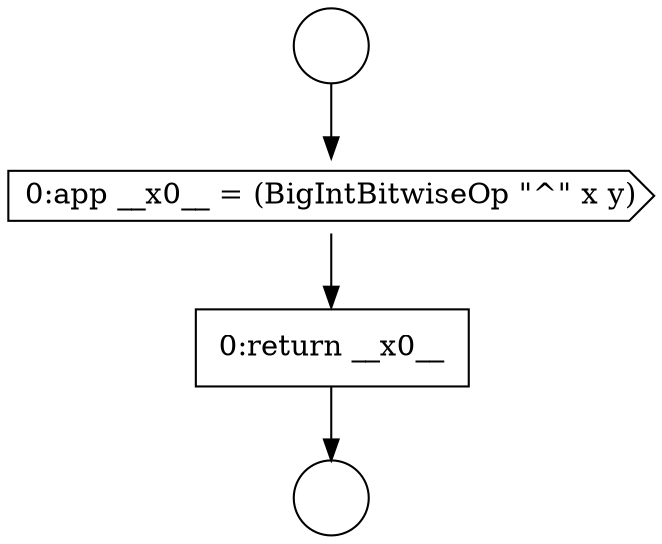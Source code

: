 digraph {
  node205 [shape=circle label=" " color="black" fillcolor="white" style=filled]
  node207 [shape=cds, label=<<font color="black">0:app __x0__ = (BigIntBitwiseOp &quot;^&quot; x y)</font>> color="black" fillcolor="white" style=filled]
  node208 [shape=none, margin=0, label=<<font color="black">
    <table border="0" cellborder="1" cellspacing="0" cellpadding="10">
      <tr><td align="left">0:return __x0__</td></tr>
    </table>
  </font>> color="black" fillcolor="white" style=filled]
  node206 [shape=circle label=" " color="black" fillcolor="white" style=filled]
  node205 -> node207 [ color="black"]
  node207 -> node208 [ color="black"]
  node208 -> node206 [ color="black"]
}
